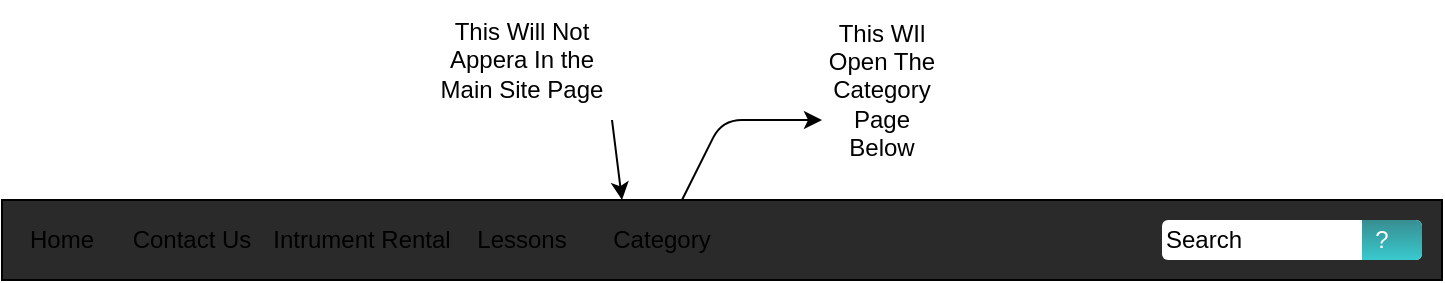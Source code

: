 <mxfile>
    <diagram id="86KrscvIC3Ffwa8-RngW" name="Page-1">
        <mxGraphModel dx="807" dy="511" grid="1" gridSize="10" guides="1" tooltips="1" connect="1" arrows="1" fold="1" page="1" pageScale="1" pageWidth="850" pageHeight="1100" math="0" shadow="0">
            <root>
                <mxCell id="0"/>
                <mxCell id="1" parent="0"/>
                <mxCell id="2" value="" style="whiteSpace=wrap;html=1;fillColor=light-dark(#2A2A2A,#1C1C1C);" parent="1" vertex="1">
                    <mxGeometry x="40" y="360" width="720" height="40" as="geometry"/>
                </mxCell>
                <mxCell id="3" value="Home" style="whiteSpace=wrap;html=1;strokeColor=none;fillColor=none;" parent="1" vertex="1">
                    <mxGeometry x="40" y="360" width="60" height="40" as="geometry"/>
                </mxCell>
                <mxCell id="4" value="Contact Us" style="whiteSpace=wrap;html=1;strokeColor=none;fillColor=none;" parent="1" vertex="1">
                    <mxGeometry x="100" y="360" width="70" height="40" as="geometry"/>
                </mxCell>
                <mxCell id="5" value="Intrument Rental" style="whiteSpace=wrap;html=1;strokeColor=none;fillColor=none;" parent="1" vertex="1">
                    <mxGeometry x="170" y="360" width="100" height="40" as="geometry"/>
                </mxCell>
                <mxCell id="6" value="Lessons" style="whiteSpace=wrap;html=1;strokeColor=none;fillColor=none;" parent="1" vertex="1">
                    <mxGeometry x="270" y="360" width="60" height="40" as="geometry"/>
                </mxCell>
                <mxCell id="11" value="" style="group" parent="1" vertex="1" connectable="0">
                    <mxGeometry x="610" y="360" width="150" height="40" as="geometry"/>
                </mxCell>
                <mxCell id="7" value="" style="whiteSpace=wrap;html=1;fillColor=none;strokeColor=none;" parent="11" vertex="1">
                    <mxGeometry width="150" height="40" as="geometry"/>
                </mxCell>
                <mxCell id="8" value="&lt;font style=&quot;color: light-dark(rgb(0, 0, 0), rgb(0, 0, 0));&quot;&gt;Search&lt;/font&gt;" style="whiteSpace=wrap;html=1;fillColor=light-dark(#FFFFFF,#FFFFFF);rounded=1;align=left;strokeColor=none;" parent="11" vertex="1">
                    <mxGeometry x="10" y="10" width="130" height="20" as="geometry"/>
                </mxCell>
                <mxCell id="9" value="?" style="whiteSpace=wrap;html=1;strokeColor=none;rounded=1;fillColor=#378E91;fontColor=light-dark(#FFFFFF,#FFFFFF);gradientColor=#39CACE;" parent="11" vertex="1">
                    <mxGeometry x="100" y="10" width="40" height="20" as="geometry"/>
                </mxCell>
                <mxCell id="10" value="" style="whiteSpace=wrap;html=1;fillColor=light-dark(#FFFFFF,#FFFFFF);rounded=0;align=left;strokeColor=none;" parent="11" vertex="1">
                    <mxGeometry x="90" y="10" width="20" height="20" as="geometry"/>
                </mxCell>
                <mxCell id="16" style="edgeStyle=none;html=1;entryX=0;entryY=1;entryDx=0;entryDy=0;" edge="1" parent="1" source="12" target="17">
                    <mxGeometry relative="1" as="geometry">
                        <mxPoint x="440" y="520" as="targetPoint"/>
                        <Array as="points">
                            <mxPoint x="400" y="320"/>
                        </Array>
                    </mxGeometry>
                </mxCell>
                <mxCell id="12" value="Category" style="whiteSpace=wrap;html=1;strokeColor=none;fillColor=none;" vertex="1" parent="1">
                    <mxGeometry x="330" y="360" width="80" height="40" as="geometry"/>
                </mxCell>
                <mxCell id="13" value="This Will Not Appera In the Main Site Page" style="whiteSpace=wrap;html=1;strokeColor=none;fillColor=none;" vertex="1" parent="1">
                    <mxGeometry x="255" y="260" width="90" height="60" as="geometry"/>
                </mxCell>
                <mxCell id="17" value="This WIl Open The Category Page Below" style="text;strokeColor=none;align=center;fillColor=none;html=1;verticalAlign=middle;whiteSpace=wrap;rounded=0;" vertex="1" parent="1">
                    <mxGeometry x="450" y="290" width="60" height="30" as="geometry"/>
                </mxCell>
                <mxCell id="18" style="edgeStyle=none;html=1;exitX=1;exitY=1;exitDx=0;exitDy=0;entryX=0.25;entryY=0;entryDx=0;entryDy=0;" edge="1" parent="1" source="13" target="12">
                    <mxGeometry relative="1" as="geometry"/>
                </mxCell>
            </root>
        </mxGraphModel>
    </diagram>
</mxfile>